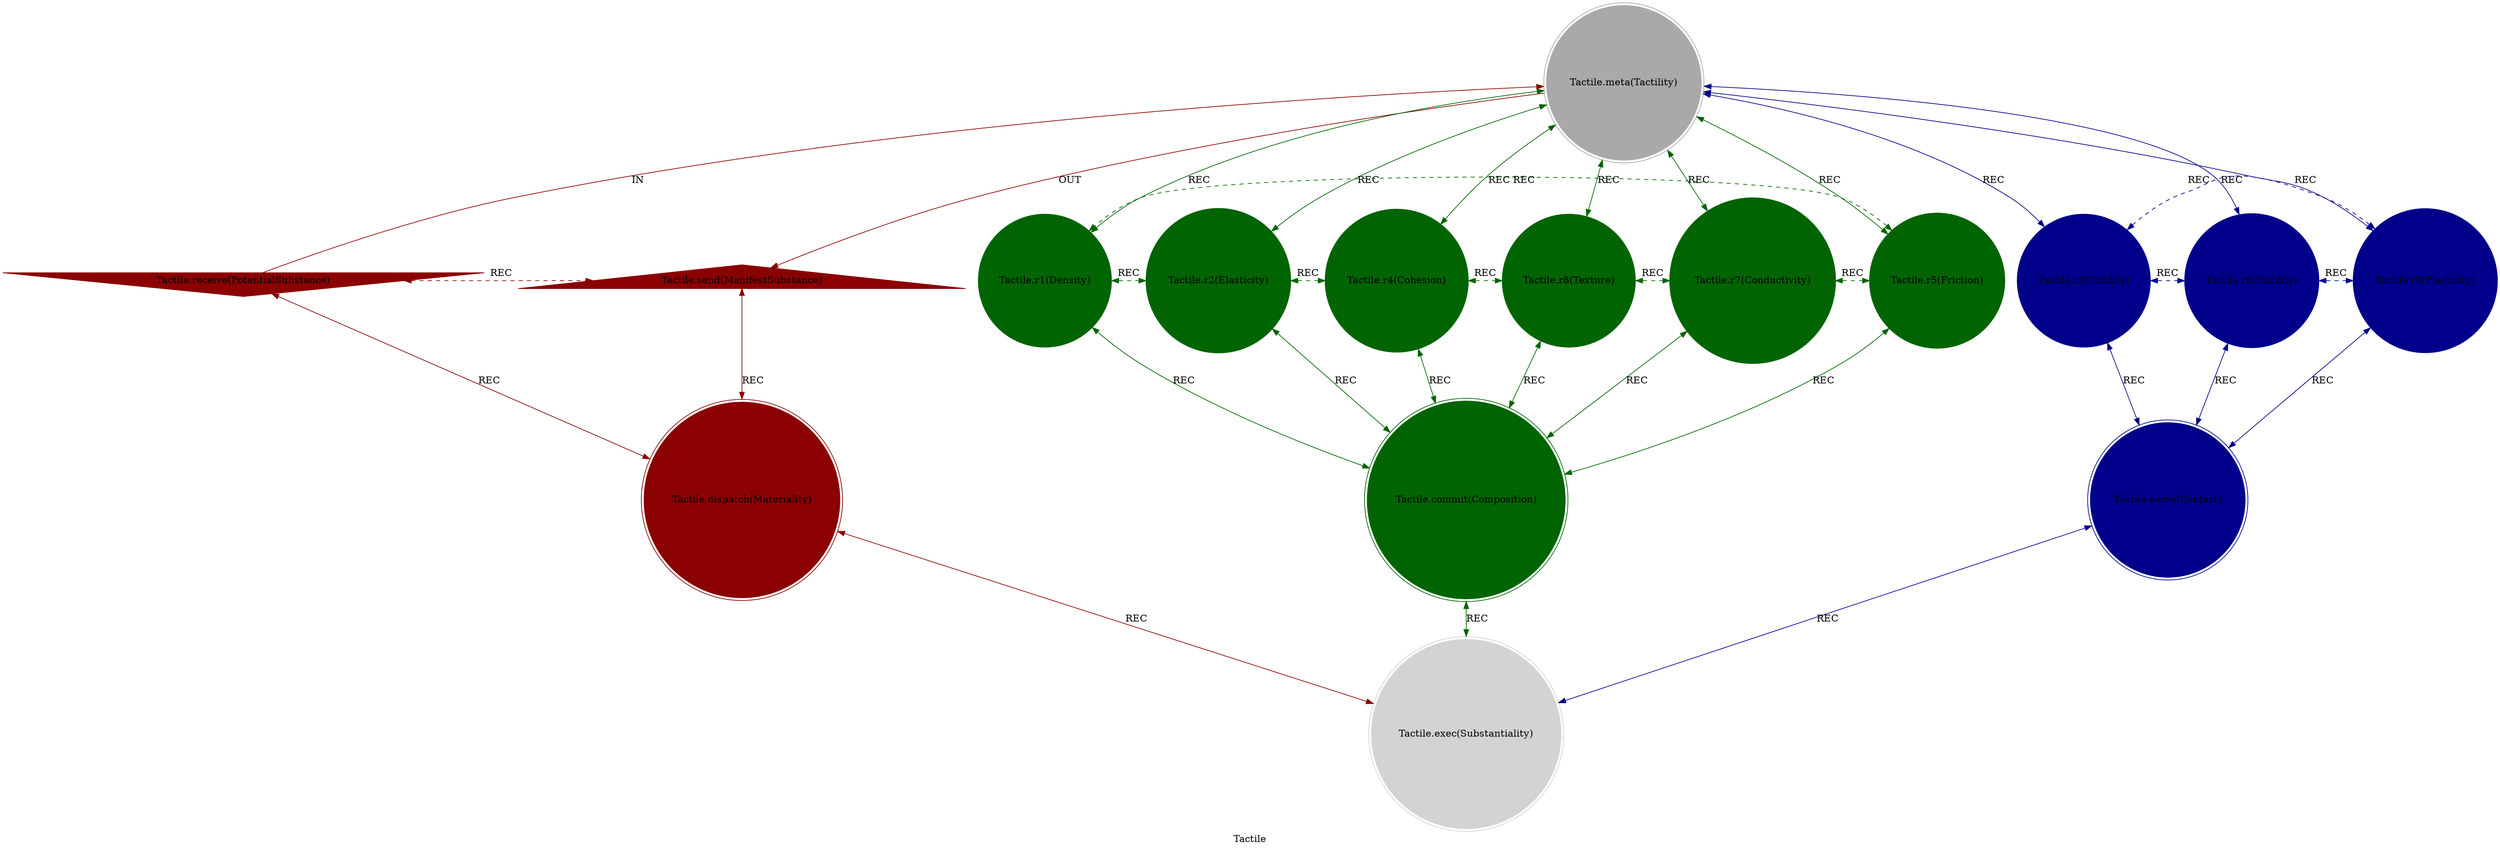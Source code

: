 strict digraph TactileFactor {
    style = filled;
    color = lightgray;
    node [shape = circle; style = filled; color = lightgreen;];
    edge [color = darkgray;];
    label = "Tactile";
    comment = "The domain of substance and material interaction. Governs the qualia of physical presence, resistance, and the felt experience of matter.";
    
    cilang_a_t [label = "Tactile.receive(PotentialSubstance)";comment = "Potential: The unformed potential for all materiality—the primordial 'clay' awaiting definition and resistance.";shape = invtriangle;color = darkred;];
    cilang_0_t [label = "Tactile.meta(Tactility)";comment = "Abstract: The invariant essence of 'touchability' itself—the principle of substantial presence and interaction.";shape = doublecircle;color = darkgray;];
    cilang_b_t [label = "Tactile.send(ManifestSubstance)";comment = "Manifest: The actualized, specific material presence with defined properties and interactive potential.";shape = triangle;color = darkred;];
    cilang_1_t [label = "Tactile.r1(Density)";comment = "Initiation: The mass per unit volume—the fundamental measure of 'stuffness' that initiates material identity.";color = darkgreen;];
    cilang_2_t [label = "Tactile.r2(Elasticity)";comment = "Response: The capacity to deform under stress and return to original shape—the material's 'memory' of its form.";color = darkgreen;];
    cilang_4_t [label = "Tactile.r4(Cohesion)";comment = "Integration: The internal attraction binding substance together—the strength of material integrity.";color = darkgreen;];
    cilang_8_t [label = "Tactile.r8(Texture)";comment = "Reflection: The surface granularity and pattern—the tactile signature that reflects material history and composition.";color = darkgreen;];
    cilang_7_t [label = "Tactile.r7(Conductivity)";comment = "Consolidation: The capacity to transmit energy (heat, electricity)—the material's participation in energetic exchange.";color = darkgreen;];
    cilang_5_t [label = "Tactile.r5(Friction)";comment = "Propagation: The resistance to relative motion—the fundamental law of interactive engagement between surfaces.";color = darkgreen;];
    cilang_3_t [label = "Tactile.r3(Solidity)";comment = "Thesis: The ideal of perfect rigidity and definite form—matter as immutable, bounded object.";color = darkblue;];
    cilang_6_t [label = "Tactile.r6(Fluidity)";comment = "Antithesis: The state of continuous deformation and flow—matter as dynamic, boundary-less process.";color = darkblue;];
    cilang_9_t [label = "Tactile.r9(Plasticity)";comment = "Synthesis: The capacity for permanent deformation while maintaining coherence—matter as malleable yet persistent identity.";color = darkblue;];
    cilang_c_t [label = "Tactile.dispatch(Materiality)";comment = "Why-Who: The essential 'what-it-is-to-be' of a substance—the intrinsic nature that dictates its tactile properties.";shape = doublecircle;color = darkred;];
    cilang_d_t [label = "Tactile.commit(Composition)";comment = "What-How: The specific atomic/molecular arrangement and mixture that realizes a material's properties.";shape = doublecircle;color = darkgreen;];
    cilang_e_t [label = "Tactile.serve(Contact)";comment = "When-Where: The interface and boundary condition where tactile interaction actually occurs—the locus of felt experience.";shape = doublecircle;color = darkblue;];
    cilang_f_t [label = "Tactile.exec(Substantiality)";comment = "Which-Closure: The final, concrete experience of 'thingness'—the undeniable qualia of physical presence and resistance.";shape = doublecircle;color = lightgray;];
    
    cilang_a_t -> cilang_0_t [label = "IN"; comment = "Potential substance flows into the essence of Tactility."; color = darkred; constraint = false;];
    cilang_0_t -> cilang_b_t [label = "OUT"; comment = "Tactility expresses itself as manifest substance."; color = darkred;];
    cilang_a_t -> cilang_c_t [label = "REC"; comment = "Potential substance is given identity by its intrinsic Materiality."; color = darkred; dir = both;];
    cilang_b_t -> cilang_c_t [label = "REC"; comment = "Manifest substance reveals and refines its essential Materiality."; color = darkred; dir = both;];
    cilang_a_t -> cilang_b_t [label = "REC"; comment = "The fundamental cycle of unformed matter becoming definite object."; color = darkred; dir = both; style = dashed; constraint = false;];
    
    cilang_0_t -> cilang_1_t [label = "REC"; comment = "Tactility is characterized by Density."; color = darkgreen; dir = both;];
    cilang_0_t -> cilang_2_t [label = "REC"; comment = "Tactility is characterized by Elasticity."; color = darkgreen; dir = both;];
    cilang_0_t -> cilang_4_t [label = "REC"; comment = "Tactility is characterized by Cohesion."; color = darkgreen; dir = both;];
    cilang_0_t -> cilang_8_t [label = "REC"; comment = "Tactility is characterized by Texture."; color = darkgreen; dir = both;];
    cilang_0_t -> cilang_7_t [label = "REC"; comment = "Tactility is characterized by Conductivity."; color = darkgreen; dir = both;];
    cilang_0_t -> cilang_5_t [label = "REC"; comment = "Tactility is characterized by Friction."; color = darkgreen; dir = both;];
    
    cilang_1_t -> cilang_2_t [label = "REC"; comment = "Density influences the speed of wave propagation, affecting perceived Elasticity."; color = darkgreen; dir = both; style = dashed; constraint = false;];
    cilang_2_t -> cilang_4_t [label = "REC"; comment = "Elasticity is a manifestation of internal Cohesive forces."; color = darkgreen; dir = both; style = dashed; constraint = false;];
    cilang_4_t -> cilang_8_t [label = "REC"; comment = "Cohesive strength and crystal structure determine surface Texture."; color = darkgreen; dir = both; style = dashed; constraint = false;];
    cilang_8_t -> cilang_7_t [label = "REC"; comment = "Surface Texture affects thermal and electrical Contact, influencing perceived Conductivity."; color = darkgreen; dir = both; style = dashed; constraint = false;];
    cilang_7_t -> cilang_5_t [label = "REC"; comment = "Thermal Conductivity affects surface expansion and Friction properties."; color = darkgreen; dir = both; style = dashed; constraint = false;];
    cilang_5_t -> cilang_1_t [label = "REC"; comment = "Frictional heating can locally alter Density through thermal expansion."; color = darkgreen; dir = both; style = dashed; constraint = false;];
    
    cilang_1_t -> cilang_d_t [label = "REC"; comment = "Density is a direct consequence of atomic/molecular Composition."; color = darkgreen; dir = both;];
    cilang_2_t -> cilang_d_t [label = "REC"; comment = "Elasticity emerges from the bonding patterns in the Composition."; color = darkgreen; dir = both;];
    cilang_4_t -> cilang_d_t [label = "REC"; comment = "Cohesion is determined by the chemical bonds in the Composition."; color = darkgreen; dir = both;];
    cilang_8_t -> cilang_d_t [label = "REC"; comment = "Texture results from the crystalline or amorphous structure of the Composition."; color = darkgreen; dir = both;];
    cilang_7_t -> cilang_d_t [label = "REC"; comment = "Conductivity depends on electron configuration and lattice structure in the Composition."; color = darkgreen; dir = both;];
    cilang_5_t -> cilang_d_t [label = "REC"; comment = "Friction characteristics are determined by surface Composition and hardness."; color = darkgreen; dir = both;];
    
    cilang_0_t -> cilang_3_t [label = "REC"; comment = "Tactility contains the ideal of perfect Solidity."; color = darkblue; dir = both;];
    cilang_0_t -> cilang_6_t [label = "REC"; comment = "Tactility contains the potential for complete Fluidity."; color = darkblue; dir = both;];
    cilang_0_t -> cilang_9_t [label = "REC"; comment = "Tactility finds expression in Plasticity."; color = darkblue; dir = both;];
    
    cilang_3_t -> cilang_e_t [label = "REC"; comment = "Solidity creates sharp, definite boundaries for Contact."; color = darkblue; dir = both;];
    cilang_6_t -> cilang_e_t [label = "REC"; comment = "Fluidity creates continuous, evolving boundaries for Contact."; color = darkblue; dir = both;];
    cilang_9_t -> cilang_e_t [label = "REC"; comment = "Plasticity creates gradually shifting boundaries for Contact."; color = darkblue; dir = both;];
    
    cilang_3_t -> cilang_6_t [label = "REC"; comment = "Solidity is defined by its resistance to Fluidity."; color = darkblue; dir = both; style = dashed; constraint = false;];
    cilang_6_t -> cilang_9_t [label = "REC"; comment = "Fluidity finds structured expression through Plasticity."; color = darkblue; dir = both; style = dashed; constraint = false;];
    cilang_9_t -> cilang_3_t [label = "REC"; comment = "Plasticity approaches Solidity as deformation becomes permanent."; color = darkblue; dir = both; style = dashed; constraint = false;];
    
    cilang_c_t -> cilang_f_t [label = "REC"; comment = "Materiality is the source of the qualia of Substantiality."; color = darkred; dir = both;];
    cilang_d_t -> cilang_f_t [label = "REC"; comment = "Composition realizes the specific experience of Substantiality."; color = darkgreen; dir = both;];
    cilang_e_t -> cilang_f_t [label = "REC"; comment = "Contact is the gateway to the experience of Substantiality."; color = darkblue; dir = both;];
}